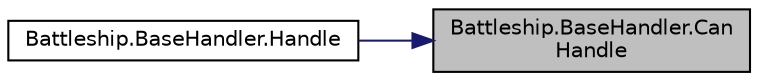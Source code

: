 digraph "Battleship.BaseHandler.CanHandle"
{
 // INTERACTIVE_SVG=YES
 // LATEX_PDF_SIZE
  edge [fontname="Helvetica",fontsize="10",labelfontname="Helvetica",labelfontsize="10"];
  node [fontname="Helvetica",fontsize="10",shape=record];
  rankdir="RL";
  Node1 [label="Battleship.BaseHandler.Can\lHandle",height=0.2,width=0.4,color="black", fillcolor="grey75", style="filled", fontcolor="black",tooltip="Determina si este \"handler\" puede procesar el mensaje. En la clase base se utiliza el array BaseHandl..."];
  Node1 -> Node2 [dir="back",color="midnightblue",fontsize="10",style="solid",fontname="Helvetica"];
  Node2 [label="Battleship.BaseHandler.Handle",height=0.2,width=0.4,color="black", fillcolor="white", style="filled",URL="$classBattleship_1_1BaseHandler.html#a9b433521a2bbb32837bbeddec958bdc2",tooltip="Procesa el mensaje o la pasa al siguiente \"handler\" si existe."];
}
